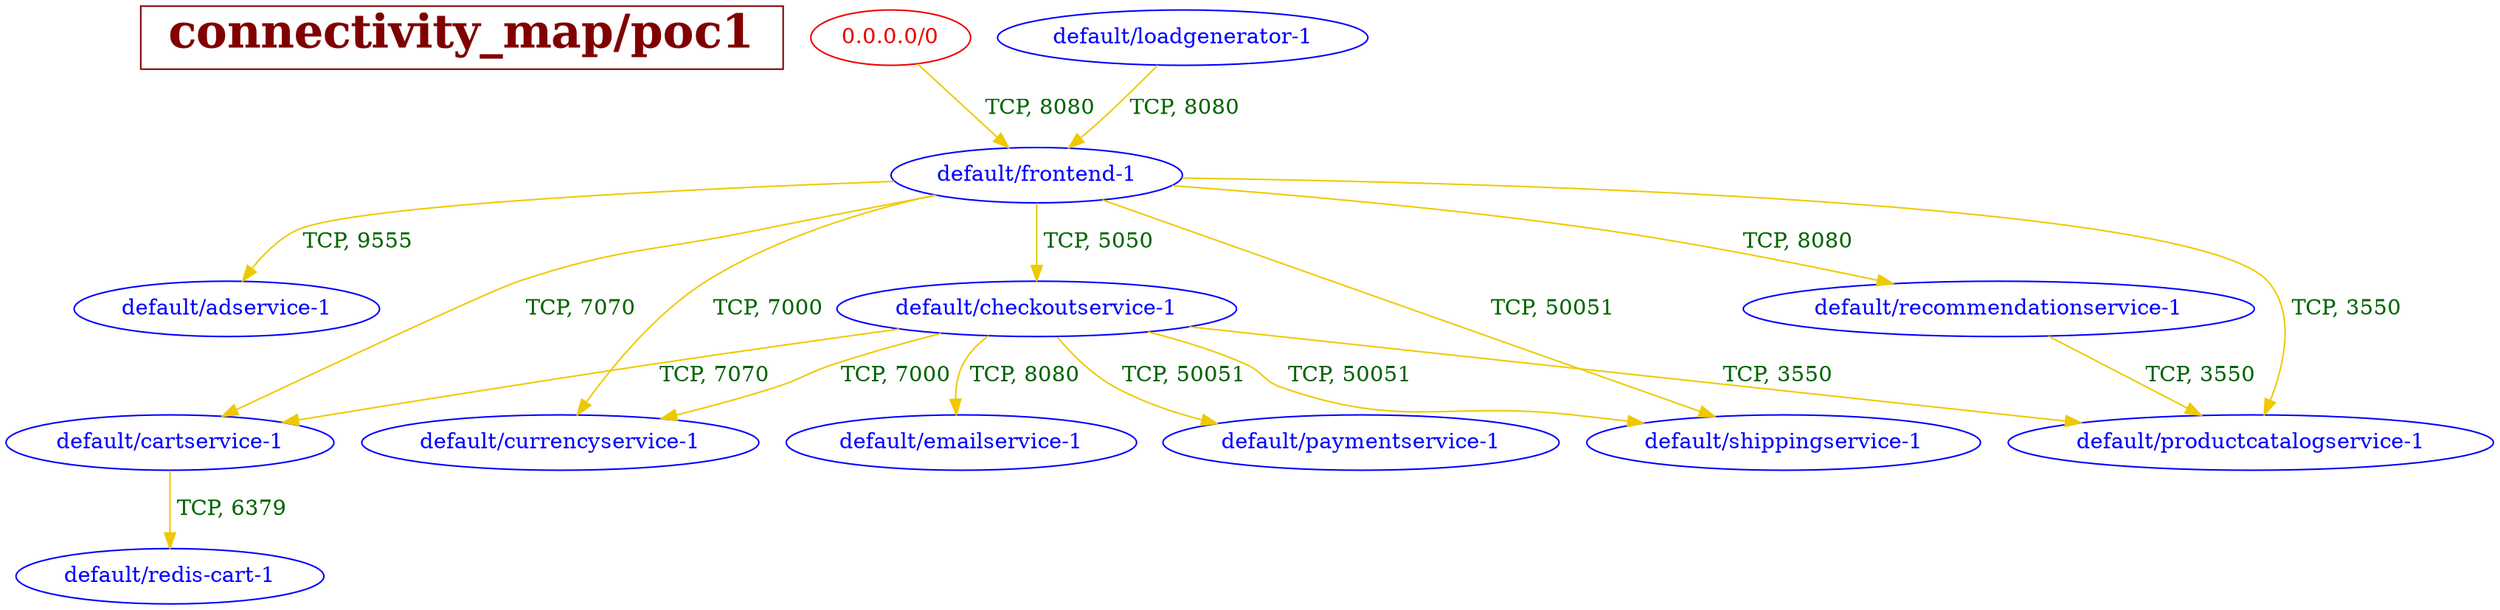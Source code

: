 // The Connectivity Graph of poc1
digraph poc1 {
	HEADER [shape="box" label=< <B>connectivity_map/poc1</B> > fontsize=30 color=webmaroon fontcolor=webmaroon];
	"0.0.0.0/0" [label="0.0.0.0/0" color="red2" fontcolor="red2"]
	"default/adservice-1" [label="default/adservice-1" color="blue" fontcolor="blue"]
	"default/cartservice-1" [label="default/cartservice-1" color="blue" fontcolor="blue"]
	"default/checkoutservice-1" [label="default/checkoutservice-1" color="blue" fontcolor="blue"]
	"default/currencyservice-1" [label="default/currencyservice-1" color="blue" fontcolor="blue"]
	"default/emailservice-1" [label="default/emailservice-1" color="blue" fontcolor="blue"]
	"default/frontend-1" [label="default/frontend-1" color="blue" fontcolor="blue"]
	"default/loadgenerator-1" [label="default/loadgenerator-1" color="blue" fontcolor="blue"]
	"default/paymentservice-1" [label="default/paymentservice-1" color="blue" fontcolor="blue"]
	"default/productcatalogservice-1" [label="default/productcatalogservice-1" color="blue" fontcolor="blue"]
	"default/recommendationservice-1" [label="default/recommendationservice-1" color="blue" fontcolor="blue"]
	"default/redis-cart-1" [label="default/redis-cart-1" color="blue" fontcolor="blue"]
	"default/shippingservice-1" [label="default/shippingservice-1" color="blue" fontcolor="blue"]
	"0.0.0.0/0" -> "default/frontend-1" [label=" TCP, 8080" color="gold2" fontcolor="darkgreen"]
	"default/cartservice-1" -> "default/redis-cart-1" [label=" TCP, 6379" color="gold2" fontcolor="darkgreen"]
	"default/checkoutservice-1" -> "default/cartservice-1" [label=" TCP, 7070" color="gold2" fontcolor="darkgreen"]
	"default/checkoutservice-1" -> "default/currencyservice-1" [label=" TCP, 7000" color="gold2" fontcolor="darkgreen"]
	"default/checkoutservice-1" -> "default/emailservice-1" [label=" TCP, 8080" color="gold2" fontcolor="darkgreen"]
	"default/checkoutservice-1" -> "default/paymentservice-1" [label=" TCP, 50051" color="gold2" fontcolor="darkgreen"]
	"default/checkoutservice-1" -> "default/productcatalogservice-1" [label=" TCP, 3550" color="gold2" fontcolor="darkgreen"]
	"default/checkoutservice-1" -> "default/shippingservice-1" [label=" TCP, 50051" color="gold2" fontcolor="darkgreen"]
	"default/frontend-1" -> "default/adservice-1" [label=" TCP, 9555" color="gold2" fontcolor="darkgreen"]
	"default/frontend-1" -> "default/cartservice-1" [label=" TCP, 7070" color="gold2" fontcolor="darkgreen"]
	"default/frontend-1" -> "default/checkoutservice-1" [label=" TCP, 5050" color="gold2" fontcolor="darkgreen"]
	"default/frontend-1" -> "default/currencyservice-1" [label=" TCP, 7000" color="gold2" fontcolor="darkgreen"]
	"default/frontend-1" -> "default/productcatalogservice-1" [label=" TCP, 3550" color="gold2" fontcolor="darkgreen"]
	"default/frontend-1" -> "default/recommendationservice-1" [label=" TCP, 8080" color="gold2" fontcolor="darkgreen"]
	"default/frontend-1" -> "default/shippingservice-1" [label=" TCP, 50051" color="gold2" fontcolor="darkgreen"]
	"default/loadgenerator-1" -> "default/frontend-1" [label=" TCP, 8080" color="gold2" fontcolor="darkgreen"]
	"default/recommendationservice-1" -> "default/productcatalogservice-1" [label=" TCP, 3550" color="gold2" fontcolor="darkgreen"]
}



